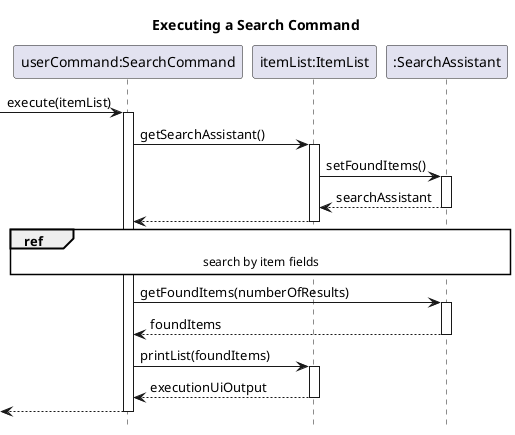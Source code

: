 @startuml
hide footbox
skinparam sequenceReferenceBackgroundColor white

title Executing a Search Command

participant "userCommand:SearchCommand" as search_command
participant "itemList:ItemList" as item_list
participant ":SearchAssistant" as search_assistant

-> search_command : execute(itemList)
activate search_command
search_command -> item_list : getSearchAssistant()
activate item_list

item_list -> search_assistant : setFoundItems()
activate search_assistant
return searchAssistant
return

ref over search_command, search_assistant : search by item fields

search_command -> search_assistant : getFoundItems(numberOfResults)
activate search_assistant
return foundItems
search_command -> item_list : printList(foundItems)
activate item_list
return executionUiOutput

return

@enduml
